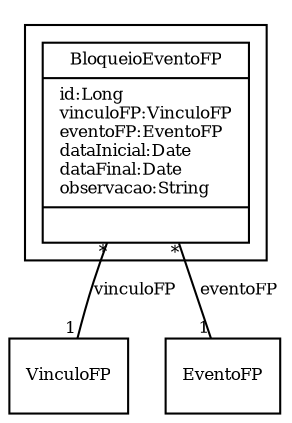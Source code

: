 digraph G{
fontname = "Times-Roman"
fontsize = 8

node [
        fontname = "Times-Roman"
        fontsize = 8
        shape = "record"
]

edge [
        fontname = "Times-Roman"
        fontsize = 8
]

subgraph clusterBLOQUEIO_DE_PAGAMENTO
{
BloqueioEventoFP [label = "{BloqueioEventoFP|id:Long\lvinculoFP:VinculoFP\leventoFP:EventoFP\ldataInicial:Date\ldataFinal:Date\lobservacao:String\l|\l}"]
}
edge [arrowhead = "none" headlabel = "1" taillabel = "*"] BloqueioEventoFP -> VinculoFP [label = "vinculoFP"]
edge [arrowhead = "none" headlabel = "1" taillabel = "*"] BloqueioEventoFP -> EventoFP [label = "eventoFP"]
}
